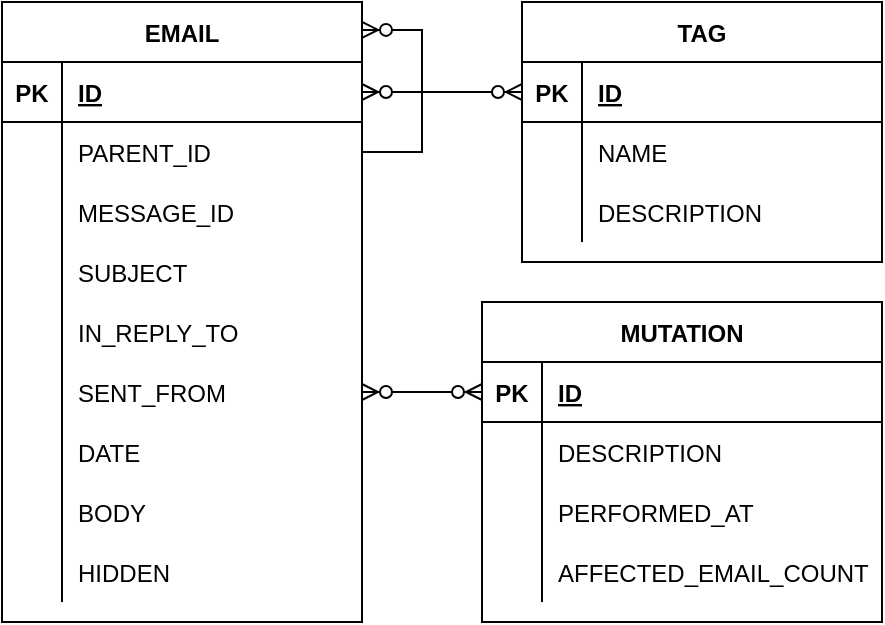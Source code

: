 <mxfile version="20.0.1" type="device"><diagram id="I5nL_Iu_PojWfbVv1pg5" name="Page-1"><mxGraphModel dx="1422" dy="789" grid="1" gridSize="10" guides="1" tooltips="1" connect="1" arrows="1" fold="1" page="1" pageScale="1" pageWidth="850" pageHeight="1100" math="0" shadow="0"><root><mxCell id="0"/><mxCell id="1" parent="0"/><mxCell id="tatgRqZCl-G_zAYJJy9f-1" value="EMAIL" style="shape=table;startSize=30;container=1;collapsible=1;childLayout=tableLayout;fixedRows=1;rowLines=0;fontStyle=1;align=center;resizeLast=1;" vertex="1" parent="1"><mxGeometry x="100" y="180" width="180" height="310" as="geometry"/></mxCell><mxCell id="tatgRqZCl-G_zAYJJy9f-2" value="" style="shape=tableRow;horizontal=0;startSize=0;swimlaneHead=0;swimlaneBody=0;fillColor=none;collapsible=0;dropTarget=0;points=[[0,0.5],[1,0.5]];portConstraint=eastwest;top=0;left=0;right=0;bottom=1;" vertex="1" parent="tatgRqZCl-G_zAYJJy9f-1"><mxGeometry y="30" width="180" height="30" as="geometry"/></mxCell><mxCell id="tatgRqZCl-G_zAYJJy9f-3" value="PK" style="shape=partialRectangle;connectable=0;fillColor=none;top=0;left=0;bottom=0;right=0;fontStyle=1;overflow=hidden;" vertex="1" parent="tatgRqZCl-G_zAYJJy9f-2"><mxGeometry width="30" height="30" as="geometry"><mxRectangle width="30" height="30" as="alternateBounds"/></mxGeometry></mxCell><mxCell id="tatgRqZCl-G_zAYJJy9f-4" value="ID" style="shape=partialRectangle;connectable=0;fillColor=none;top=0;left=0;bottom=0;right=0;align=left;spacingLeft=6;fontStyle=5;overflow=hidden;" vertex="1" parent="tatgRqZCl-G_zAYJJy9f-2"><mxGeometry x="30" width="150" height="30" as="geometry"><mxRectangle width="150" height="30" as="alternateBounds"/></mxGeometry></mxCell><mxCell id="tatgRqZCl-G_zAYJJy9f-5" value="" style="shape=tableRow;horizontal=0;startSize=0;swimlaneHead=0;swimlaneBody=0;fillColor=none;collapsible=0;dropTarget=0;points=[[0,0.5],[1,0.5]];portConstraint=eastwest;top=0;left=0;right=0;bottom=0;" vertex="1" parent="tatgRqZCl-G_zAYJJy9f-1"><mxGeometry y="60" width="180" height="30" as="geometry"/></mxCell><mxCell id="tatgRqZCl-G_zAYJJy9f-6" value="" style="shape=partialRectangle;connectable=0;fillColor=none;top=0;left=0;bottom=0;right=0;editable=1;overflow=hidden;" vertex="1" parent="tatgRqZCl-G_zAYJJy9f-5"><mxGeometry width="30" height="30" as="geometry"><mxRectangle width="30" height="30" as="alternateBounds"/></mxGeometry></mxCell><mxCell id="tatgRqZCl-G_zAYJJy9f-7" value="PARENT_ID" style="shape=partialRectangle;connectable=0;fillColor=none;top=0;left=0;bottom=0;right=0;align=left;spacingLeft=6;overflow=hidden;" vertex="1" parent="tatgRqZCl-G_zAYJJy9f-5"><mxGeometry x="30" width="150" height="30" as="geometry"><mxRectangle width="150" height="30" as="alternateBounds"/></mxGeometry></mxCell><mxCell id="tatgRqZCl-G_zAYJJy9f-8" value="" style="shape=tableRow;horizontal=0;startSize=0;swimlaneHead=0;swimlaneBody=0;fillColor=none;collapsible=0;dropTarget=0;points=[[0,0.5],[1,0.5]];portConstraint=eastwest;top=0;left=0;right=0;bottom=0;" vertex="1" parent="tatgRqZCl-G_zAYJJy9f-1"><mxGeometry y="90" width="180" height="30" as="geometry"/></mxCell><mxCell id="tatgRqZCl-G_zAYJJy9f-9" value="" style="shape=partialRectangle;connectable=0;fillColor=none;top=0;left=0;bottom=0;right=0;editable=1;overflow=hidden;" vertex="1" parent="tatgRqZCl-G_zAYJJy9f-8"><mxGeometry width="30" height="30" as="geometry"><mxRectangle width="30" height="30" as="alternateBounds"/></mxGeometry></mxCell><mxCell id="tatgRqZCl-G_zAYJJy9f-10" value="MESSAGE_ID" style="shape=partialRectangle;connectable=0;fillColor=none;top=0;left=0;bottom=0;right=0;align=left;spacingLeft=6;overflow=hidden;" vertex="1" parent="tatgRqZCl-G_zAYJJy9f-8"><mxGeometry x="30" width="150" height="30" as="geometry"><mxRectangle width="150" height="30" as="alternateBounds"/></mxGeometry></mxCell><mxCell id="tatgRqZCl-G_zAYJJy9f-11" value="" style="shape=tableRow;horizontal=0;startSize=0;swimlaneHead=0;swimlaneBody=0;fillColor=none;collapsible=0;dropTarget=0;points=[[0,0.5],[1,0.5]];portConstraint=eastwest;top=0;left=0;right=0;bottom=0;" vertex="1" parent="tatgRqZCl-G_zAYJJy9f-1"><mxGeometry y="120" width="180" height="30" as="geometry"/></mxCell><mxCell id="tatgRqZCl-G_zAYJJy9f-12" value="" style="shape=partialRectangle;connectable=0;fillColor=none;top=0;left=0;bottom=0;right=0;editable=1;overflow=hidden;" vertex="1" parent="tatgRqZCl-G_zAYJJy9f-11"><mxGeometry width="30" height="30" as="geometry"><mxRectangle width="30" height="30" as="alternateBounds"/></mxGeometry></mxCell><mxCell id="tatgRqZCl-G_zAYJJy9f-13" value="SUBJECT" style="shape=partialRectangle;connectable=0;fillColor=none;top=0;left=0;bottom=0;right=0;align=left;spacingLeft=6;overflow=hidden;" vertex="1" parent="tatgRqZCl-G_zAYJJy9f-11"><mxGeometry x="30" width="150" height="30" as="geometry"><mxRectangle width="150" height="30" as="alternateBounds"/></mxGeometry></mxCell><mxCell id="tatgRqZCl-G_zAYJJy9f-14" value="" style="shape=tableRow;horizontal=0;startSize=0;swimlaneHead=0;swimlaneBody=0;fillColor=none;collapsible=0;dropTarget=0;points=[[0,0.5],[1,0.5]];portConstraint=eastwest;top=0;left=0;right=0;bottom=0;" vertex="1" parent="tatgRqZCl-G_zAYJJy9f-1"><mxGeometry y="150" width="180" height="30" as="geometry"/></mxCell><mxCell id="tatgRqZCl-G_zAYJJy9f-15" value="" style="shape=partialRectangle;connectable=0;fillColor=none;top=0;left=0;bottom=0;right=0;editable=1;overflow=hidden;" vertex="1" parent="tatgRqZCl-G_zAYJJy9f-14"><mxGeometry width="30" height="30" as="geometry"><mxRectangle width="30" height="30" as="alternateBounds"/></mxGeometry></mxCell><mxCell id="tatgRqZCl-G_zAYJJy9f-16" value="IN_REPLY_TO" style="shape=partialRectangle;connectable=0;fillColor=none;top=0;left=0;bottom=0;right=0;align=left;spacingLeft=6;overflow=hidden;" vertex="1" parent="tatgRqZCl-G_zAYJJy9f-14"><mxGeometry x="30" width="150" height="30" as="geometry"><mxRectangle width="150" height="30" as="alternateBounds"/></mxGeometry></mxCell><mxCell id="tatgRqZCl-G_zAYJJy9f-17" value="" style="shape=tableRow;horizontal=0;startSize=0;swimlaneHead=0;swimlaneBody=0;fillColor=none;collapsible=0;dropTarget=0;points=[[0,0.5],[1,0.5]];portConstraint=eastwest;top=0;left=0;right=0;bottom=0;" vertex="1" parent="tatgRqZCl-G_zAYJJy9f-1"><mxGeometry y="180" width="180" height="30" as="geometry"/></mxCell><mxCell id="tatgRqZCl-G_zAYJJy9f-18" value="" style="shape=partialRectangle;connectable=0;fillColor=none;top=0;left=0;bottom=0;right=0;editable=1;overflow=hidden;" vertex="1" parent="tatgRqZCl-G_zAYJJy9f-17"><mxGeometry width="30" height="30" as="geometry"><mxRectangle width="30" height="30" as="alternateBounds"/></mxGeometry></mxCell><mxCell id="tatgRqZCl-G_zAYJJy9f-19" value="SENT_FROM" style="shape=partialRectangle;connectable=0;fillColor=none;top=0;left=0;bottom=0;right=0;align=left;spacingLeft=6;overflow=hidden;" vertex="1" parent="tatgRqZCl-G_zAYJJy9f-17"><mxGeometry x="30" width="150" height="30" as="geometry"><mxRectangle width="150" height="30" as="alternateBounds"/></mxGeometry></mxCell><mxCell id="tatgRqZCl-G_zAYJJy9f-20" value="" style="shape=tableRow;horizontal=0;startSize=0;swimlaneHead=0;swimlaneBody=0;fillColor=none;collapsible=0;dropTarget=0;points=[[0,0.5],[1,0.5]];portConstraint=eastwest;top=0;left=0;right=0;bottom=0;" vertex="1" parent="tatgRqZCl-G_zAYJJy9f-1"><mxGeometry y="210" width="180" height="30" as="geometry"/></mxCell><mxCell id="tatgRqZCl-G_zAYJJy9f-21" value="" style="shape=partialRectangle;connectable=0;fillColor=none;top=0;left=0;bottom=0;right=0;editable=1;overflow=hidden;" vertex="1" parent="tatgRqZCl-G_zAYJJy9f-20"><mxGeometry width="30" height="30" as="geometry"><mxRectangle width="30" height="30" as="alternateBounds"/></mxGeometry></mxCell><mxCell id="tatgRqZCl-G_zAYJJy9f-22" value="DATE" style="shape=partialRectangle;connectable=0;fillColor=none;top=0;left=0;bottom=0;right=0;align=left;spacingLeft=6;overflow=hidden;" vertex="1" parent="tatgRqZCl-G_zAYJJy9f-20"><mxGeometry x="30" width="150" height="30" as="geometry"><mxRectangle width="150" height="30" as="alternateBounds"/></mxGeometry></mxCell><mxCell id="tatgRqZCl-G_zAYJJy9f-23" value="" style="shape=tableRow;horizontal=0;startSize=0;swimlaneHead=0;swimlaneBody=0;fillColor=none;collapsible=0;dropTarget=0;points=[[0,0.5],[1,0.5]];portConstraint=eastwest;top=0;left=0;right=0;bottom=0;" vertex="1" parent="tatgRqZCl-G_zAYJJy9f-1"><mxGeometry y="240" width="180" height="30" as="geometry"/></mxCell><mxCell id="tatgRqZCl-G_zAYJJy9f-24" value="" style="shape=partialRectangle;connectable=0;fillColor=none;top=0;left=0;bottom=0;right=0;editable=1;overflow=hidden;" vertex="1" parent="tatgRqZCl-G_zAYJJy9f-23"><mxGeometry width="30" height="30" as="geometry"><mxRectangle width="30" height="30" as="alternateBounds"/></mxGeometry></mxCell><mxCell id="tatgRqZCl-G_zAYJJy9f-25" value="BODY" style="shape=partialRectangle;connectable=0;fillColor=none;top=0;left=0;bottom=0;right=0;align=left;spacingLeft=6;overflow=hidden;" vertex="1" parent="tatgRqZCl-G_zAYJJy9f-23"><mxGeometry x="30" width="150" height="30" as="geometry"><mxRectangle width="150" height="30" as="alternateBounds"/></mxGeometry></mxCell><mxCell id="tatgRqZCl-G_zAYJJy9f-26" value="" style="shape=tableRow;horizontal=0;startSize=0;swimlaneHead=0;swimlaneBody=0;fillColor=none;collapsible=0;dropTarget=0;points=[[0,0.5],[1,0.5]];portConstraint=eastwest;top=0;left=0;right=0;bottom=0;" vertex="1" parent="tatgRqZCl-G_zAYJJy9f-1"><mxGeometry y="270" width="180" height="30" as="geometry"/></mxCell><mxCell id="tatgRqZCl-G_zAYJJy9f-27" value="" style="shape=partialRectangle;connectable=0;fillColor=none;top=0;left=0;bottom=0;right=0;editable=1;overflow=hidden;" vertex="1" parent="tatgRqZCl-G_zAYJJy9f-26"><mxGeometry width="30" height="30" as="geometry"><mxRectangle width="30" height="30" as="alternateBounds"/></mxGeometry></mxCell><mxCell id="tatgRqZCl-G_zAYJJy9f-28" value="HIDDEN" style="shape=partialRectangle;connectable=0;fillColor=none;top=0;left=0;bottom=0;right=0;align=left;spacingLeft=6;overflow=hidden;" vertex="1" parent="tatgRqZCl-G_zAYJJy9f-26"><mxGeometry x="30" width="150" height="30" as="geometry"><mxRectangle width="150" height="30" as="alternateBounds"/></mxGeometry></mxCell><mxCell id="tatgRqZCl-G_zAYJJy9f-60" value="" style="edgeStyle=entityRelationEdgeStyle;fontSize=12;html=1;endArrow=ERzeroToMany;endFill=1;rounded=0;entryX=1;entryY=0.045;entryDx=0;entryDy=0;entryPerimeter=0;exitX=1;exitY=0.5;exitDx=0;exitDy=0;" edge="1" parent="tatgRqZCl-G_zAYJJy9f-1" source="tatgRqZCl-G_zAYJJy9f-5" target="tatgRqZCl-G_zAYJJy9f-1"><mxGeometry width="100" height="100" relative="1" as="geometry"><mxPoint x="210" y="200" as="sourcePoint"/><mxPoint x="310" y="100" as="targetPoint"/></mxGeometry></mxCell><mxCell id="tatgRqZCl-G_zAYJJy9f-29" value="TAG" style="shape=table;startSize=30;container=1;collapsible=1;childLayout=tableLayout;fixedRows=1;rowLines=0;fontStyle=1;align=center;resizeLast=1;" vertex="1" parent="1"><mxGeometry x="360" y="180" width="180" height="130" as="geometry"/></mxCell><mxCell id="tatgRqZCl-G_zAYJJy9f-30" value="" style="shape=tableRow;horizontal=0;startSize=0;swimlaneHead=0;swimlaneBody=0;fillColor=none;collapsible=0;dropTarget=0;points=[[0,0.5],[1,0.5]];portConstraint=eastwest;top=0;left=0;right=0;bottom=1;" vertex="1" parent="tatgRqZCl-G_zAYJJy9f-29"><mxGeometry y="30" width="180" height="30" as="geometry"/></mxCell><mxCell id="tatgRqZCl-G_zAYJJy9f-31" value="PK" style="shape=partialRectangle;connectable=0;fillColor=none;top=0;left=0;bottom=0;right=0;fontStyle=1;overflow=hidden;" vertex="1" parent="tatgRqZCl-G_zAYJJy9f-30"><mxGeometry width="30" height="30" as="geometry"><mxRectangle width="30" height="30" as="alternateBounds"/></mxGeometry></mxCell><mxCell id="tatgRqZCl-G_zAYJJy9f-32" value="ID" style="shape=partialRectangle;connectable=0;fillColor=none;top=0;left=0;bottom=0;right=0;align=left;spacingLeft=6;fontStyle=5;overflow=hidden;" vertex="1" parent="tatgRqZCl-G_zAYJJy9f-30"><mxGeometry x="30" width="150" height="30" as="geometry"><mxRectangle width="150" height="30" as="alternateBounds"/></mxGeometry></mxCell><mxCell id="tatgRqZCl-G_zAYJJy9f-33" value="" style="shape=tableRow;horizontal=0;startSize=0;swimlaneHead=0;swimlaneBody=0;fillColor=none;collapsible=0;dropTarget=0;points=[[0,0.5],[1,0.5]];portConstraint=eastwest;top=0;left=0;right=0;bottom=0;" vertex="1" parent="tatgRqZCl-G_zAYJJy9f-29"><mxGeometry y="60" width="180" height="30" as="geometry"/></mxCell><mxCell id="tatgRqZCl-G_zAYJJy9f-34" value="" style="shape=partialRectangle;connectable=0;fillColor=none;top=0;left=0;bottom=0;right=0;editable=1;overflow=hidden;" vertex="1" parent="tatgRqZCl-G_zAYJJy9f-33"><mxGeometry width="30" height="30" as="geometry"><mxRectangle width="30" height="30" as="alternateBounds"/></mxGeometry></mxCell><mxCell id="tatgRqZCl-G_zAYJJy9f-35" value="NAME" style="shape=partialRectangle;connectable=0;fillColor=none;top=0;left=0;bottom=0;right=0;align=left;spacingLeft=6;overflow=hidden;" vertex="1" parent="tatgRqZCl-G_zAYJJy9f-33"><mxGeometry x="30" width="150" height="30" as="geometry"><mxRectangle width="150" height="30" as="alternateBounds"/></mxGeometry></mxCell><mxCell id="tatgRqZCl-G_zAYJJy9f-36" value="" style="shape=tableRow;horizontal=0;startSize=0;swimlaneHead=0;swimlaneBody=0;fillColor=none;collapsible=0;dropTarget=0;points=[[0,0.5],[1,0.5]];portConstraint=eastwest;top=0;left=0;right=0;bottom=0;" vertex="1" parent="tatgRqZCl-G_zAYJJy9f-29"><mxGeometry y="90" width="180" height="30" as="geometry"/></mxCell><mxCell id="tatgRqZCl-G_zAYJJy9f-37" value="" style="shape=partialRectangle;connectable=0;fillColor=none;top=0;left=0;bottom=0;right=0;editable=1;overflow=hidden;" vertex="1" parent="tatgRqZCl-G_zAYJJy9f-36"><mxGeometry width="30" height="30" as="geometry"><mxRectangle width="30" height="30" as="alternateBounds"/></mxGeometry></mxCell><mxCell id="tatgRqZCl-G_zAYJJy9f-38" value="DESCRIPTION" style="shape=partialRectangle;connectable=0;fillColor=none;top=0;left=0;bottom=0;right=0;align=left;spacingLeft=6;overflow=hidden;" vertex="1" parent="tatgRqZCl-G_zAYJJy9f-36"><mxGeometry x="30" width="150" height="30" as="geometry"><mxRectangle width="150" height="30" as="alternateBounds"/></mxGeometry></mxCell><mxCell id="tatgRqZCl-G_zAYJJy9f-45" value="" style="edgeStyle=entityRelationEdgeStyle;fontSize=12;html=1;endArrow=ERzeroToMany;endFill=1;startArrow=ERzeroToMany;rounded=0;exitX=1;exitY=0.5;exitDx=0;exitDy=0;entryX=0;entryY=0.5;entryDx=0;entryDy=0;" edge="1" parent="1" source="tatgRqZCl-G_zAYJJy9f-2" target="tatgRqZCl-G_zAYJJy9f-30"><mxGeometry width="100" height="100" relative="1" as="geometry"><mxPoint x="430" y="490" as="sourcePoint"/><mxPoint x="530" y="390" as="targetPoint"/></mxGeometry></mxCell><mxCell id="tatgRqZCl-G_zAYJJy9f-46" value="MUTATION" style="shape=table;startSize=30;container=1;collapsible=1;childLayout=tableLayout;fixedRows=1;rowLines=0;fontStyle=1;align=center;resizeLast=1;" vertex="1" parent="1"><mxGeometry x="340" y="330" width="200" height="160" as="geometry"/></mxCell><mxCell id="tatgRqZCl-G_zAYJJy9f-47" value="" style="shape=tableRow;horizontal=0;startSize=0;swimlaneHead=0;swimlaneBody=0;fillColor=none;collapsible=0;dropTarget=0;points=[[0,0.5],[1,0.5]];portConstraint=eastwest;top=0;left=0;right=0;bottom=1;" vertex="1" parent="tatgRqZCl-G_zAYJJy9f-46"><mxGeometry y="30" width="200" height="30" as="geometry"/></mxCell><mxCell id="tatgRqZCl-G_zAYJJy9f-48" value="PK" style="shape=partialRectangle;connectable=0;fillColor=none;top=0;left=0;bottom=0;right=0;fontStyle=1;overflow=hidden;" vertex="1" parent="tatgRqZCl-G_zAYJJy9f-47"><mxGeometry width="30" height="30" as="geometry"><mxRectangle width="30" height="30" as="alternateBounds"/></mxGeometry></mxCell><mxCell id="tatgRqZCl-G_zAYJJy9f-49" value="ID" style="shape=partialRectangle;connectable=0;fillColor=none;top=0;left=0;bottom=0;right=0;align=left;spacingLeft=6;fontStyle=5;overflow=hidden;" vertex="1" parent="tatgRqZCl-G_zAYJJy9f-47"><mxGeometry x="30" width="170" height="30" as="geometry"><mxRectangle width="170" height="30" as="alternateBounds"/></mxGeometry></mxCell><mxCell id="tatgRqZCl-G_zAYJJy9f-50" value="" style="shape=tableRow;horizontal=0;startSize=0;swimlaneHead=0;swimlaneBody=0;fillColor=none;collapsible=0;dropTarget=0;points=[[0,0.5],[1,0.5]];portConstraint=eastwest;top=0;left=0;right=0;bottom=0;" vertex="1" parent="tatgRqZCl-G_zAYJJy9f-46"><mxGeometry y="60" width="200" height="30" as="geometry"/></mxCell><mxCell id="tatgRqZCl-G_zAYJJy9f-51" value="" style="shape=partialRectangle;connectable=0;fillColor=none;top=0;left=0;bottom=0;right=0;editable=1;overflow=hidden;" vertex="1" parent="tatgRqZCl-G_zAYJJy9f-50"><mxGeometry width="30" height="30" as="geometry"><mxRectangle width="30" height="30" as="alternateBounds"/></mxGeometry></mxCell><mxCell id="tatgRqZCl-G_zAYJJy9f-52" value="DESCRIPTION" style="shape=partialRectangle;connectable=0;fillColor=none;top=0;left=0;bottom=0;right=0;align=left;spacingLeft=6;overflow=hidden;" vertex="1" parent="tatgRqZCl-G_zAYJJy9f-50"><mxGeometry x="30" width="170" height="30" as="geometry"><mxRectangle width="170" height="30" as="alternateBounds"/></mxGeometry></mxCell><mxCell id="tatgRqZCl-G_zAYJJy9f-53" value="" style="shape=tableRow;horizontal=0;startSize=0;swimlaneHead=0;swimlaneBody=0;fillColor=none;collapsible=0;dropTarget=0;points=[[0,0.5],[1,0.5]];portConstraint=eastwest;top=0;left=0;right=0;bottom=0;" vertex="1" parent="tatgRqZCl-G_zAYJJy9f-46"><mxGeometry y="90" width="200" height="30" as="geometry"/></mxCell><mxCell id="tatgRqZCl-G_zAYJJy9f-54" value="" style="shape=partialRectangle;connectable=0;fillColor=none;top=0;left=0;bottom=0;right=0;editable=1;overflow=hidden;" vertex="1" parent="tatgRqZCl-G_zAYJJy9f-53"><mxGeometry width="30" height="30" as="geometry"><mxRectangle width="30" height="30" as="alternateBounds"/></mxGeometry></mxCell><mxCell id="tatgRqZCl-G_zAYJJy9f-55" value="PERFORMED_AT" style="shape=partialRectangle;connectable=0;fillColor=none;top=0;left=0;bottom=0;right=0;align=left;spacingLeft=6;overflow=hidden;" vertex="1" parent="tatgRqZCl-G_zAYJJy9f-53"><mxGeometry x="30" width="170" height="30" as="geometry"><mxRectangle width="170" height="30" as="alternateBounds"/></mxGeometry></mxCell><mxCell id="tatgRqZCl-G_zAYJJy9f-56" value="" style="shape=tableRow;horizontal=0;startSize=0;swimlaneHead=0;swimlaneBody=0;fillColor=none;collapsible=0;dropTarget=0;points=[[0,0.5],[1,0.5]];portConstraint=eastwest;top=0;left=0;right=0;bottom=0;" vertex="1" parent="tatgRqZCl-G_zAYJJy9f-46"><mxGeometry y="120" width="200" height="30" as="geometry"/></mxCell><mxCell id="tatgRqZCl-G_zAYJJy9f-57" value="" style="shape=partialRectangle;connectable=0;fillColor=none;top=0;left=0;bottom=0;right=0;editable=1;overflow=hidden;" vertex="1" parent="tatgRqZCl-G_zAYJJy9f-56"><mxGeometry width="30" height="30" as="geometry"><mxRectangle width="30" height="30" as="alternateBounds"/></mxGeometry></mxCell><mxCell id="tatgRqZCl-G_zAYJJy9f-58" value="AFFECTED_EMAIL_COUNT" style="shape=partialRectangle;connectable=0;fillColor=none;top=0;left=0;bottom=0;right=0;align=left;spacingLeft=6;overflow=hidden;" vertex="1" parent="tatgRqZCl-G_zAYJJy9f-56"><mxGeometry x="30" width="170" height="30" as="geometry"><mxRectangle width="170" height="30" as="alternateBounds"/></mxGeometry></mxCell><mxCell id="tatgRqZCl-G_zAYJJy9f-59" value="" style="edgeStyle=entityRelationEdgeStyle;fontSize=12;html=1;endArrow=ERzeroToMany;endFill=1;startArrow=ERzeroToMany;rounded=0;entryX=0;entryY=0.5;entryDx=0;entryDy=0;exitX=1;exitY=0.5;exitDx=0;exitDy=0;" edge="1" parent="1" source="tatgRqZCl-G_zAYJJy9f-17" target="tatgRqZCl-G_zAYJJy9f-47"><mxGeometry width="100" height="100" relative="1" as="geometry"><mxPoint x="290" y="235" as="sourcePoint"/><mxPoint x="370" y="235" as="targetPoint"/></mxGeometry></mxCell></root></mxGraphModel></diagram></mxfile>